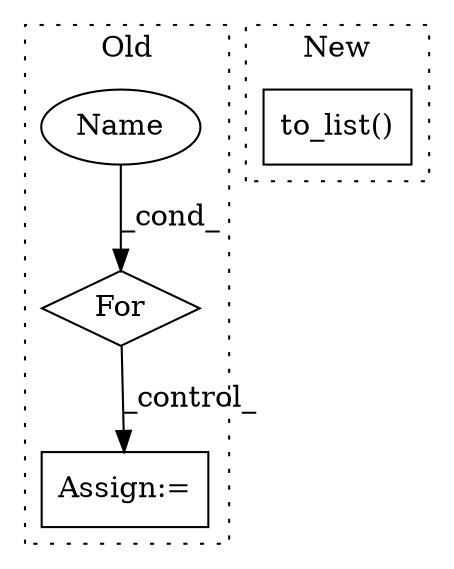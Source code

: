 digraph G {
subgraph cluster0 {
1 [label="For" a="107" s="18019,18050" l="4,14" shape="diamond"];
3 [label="Name" a="87" s="18023" l="11" shape="ellipse"];
4 [label="Assign:=" a="68" s="18073" l="3" shape="box"];
label = "Old";
style="dotted";
}
subgraph cluster1 {
2 [label="to_list()" a="75" s="18005" l="33" shape="box"];
label = "New";
style="dotted";
}
1 -> 4 [label="_control_"];
3 -> 1 [label="_cond_"];
}